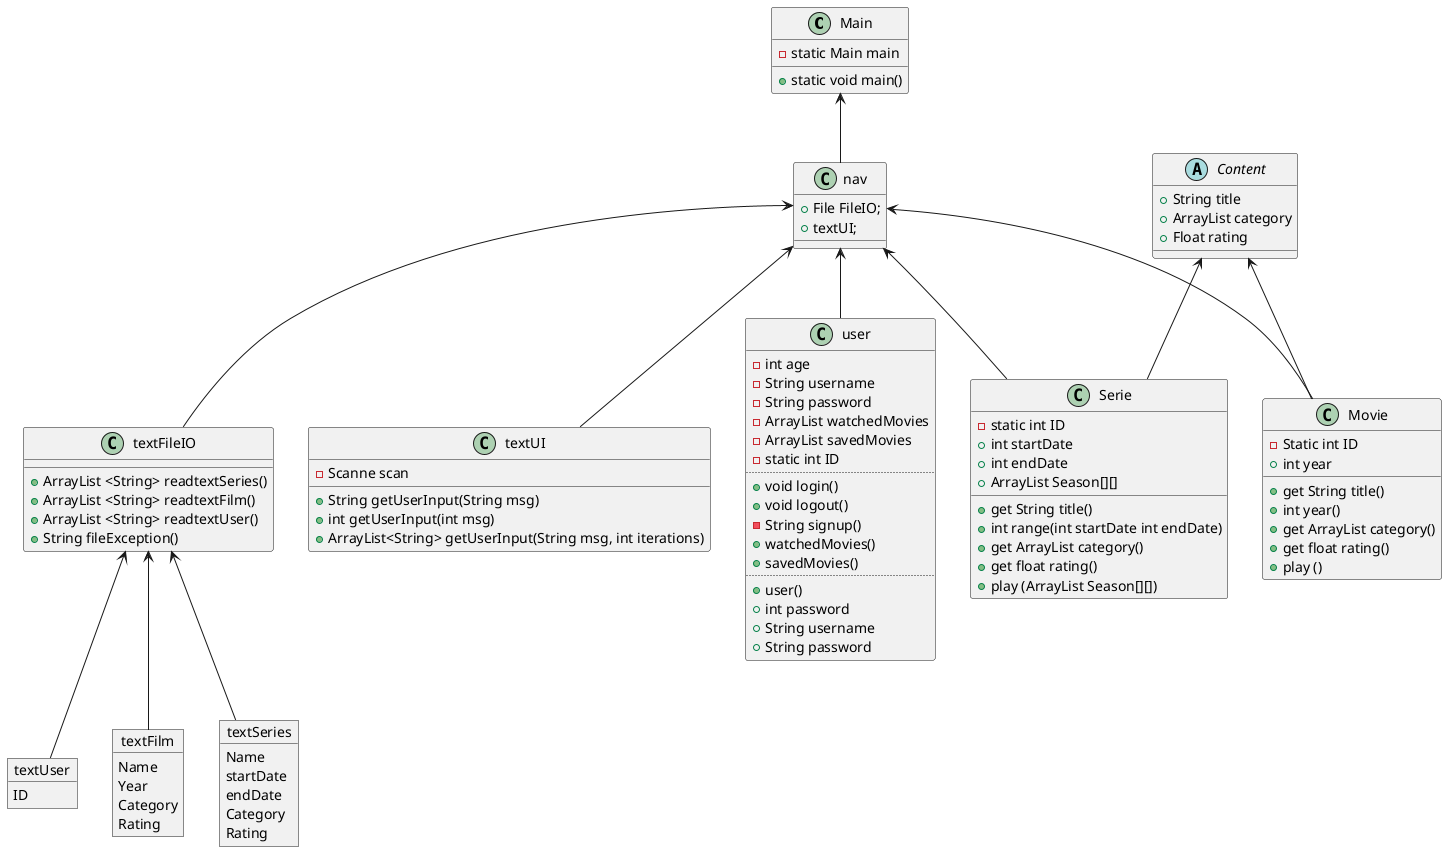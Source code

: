 @startuml
'https://plantuml.com/class-diagram

class Main{
- static Main main
+ static void main()
}

class nav {
+ File FileIO;
+ textUI;

}

Main <-- nav



class textFileIO{
+ ArrayList <String> readtextSeries()
+ ArrayList <String> readtextFilm()
+ ArrayList <String> readtextUser()
+ String fileException()
}

class textUI{
- Scanne scan
+ String getUserInput(String msg)
+ int getUserInput(int msg)
+ ArrayList<String> getUserInput(String msg, int iterations)

}
class user{
- int age
- String username
- String password
- ArrayList watchedMovies
- ArrayList savedMovies
- static int ID
..
+ void login()
+ void logout()
- String signup()
+ watchedMovies()
+ savedMovies()
..
+ user()
+ int password
+ String username
+ String password
}



nav <-- Movie
nav <-- Serie
nav <-- user
nav <-- textFileIO
nav <-- textUI

class Movie{
- Static int ID
+ int year
+ get String title()
+ int year()
+ get ArrayList category()
+ get float rating()
+ play ()
}

class Serie{
- static int ID
+ int startDate
+ int endDate
+ get String title()
+  int range(int startDate int endDate)
+ get ArrayList category()
+ get float rating()
+ ArrayList Season[][]
+ play (ArrayList Season[][])
}


object textUser{
ID
}



object textFilm{
Name
Year
Category
Rating
}

object textSeries{
Name
startDate
endDate
Category
Rating
}


Content <-- Serie
Content <-- Movie

abstract Content{
+ String title
+ ArrayList category
+ Float rating
}


textFileIO <-- textFilm
textFileIO <-- textUser
textFileIO <-- textSeries

@enduml